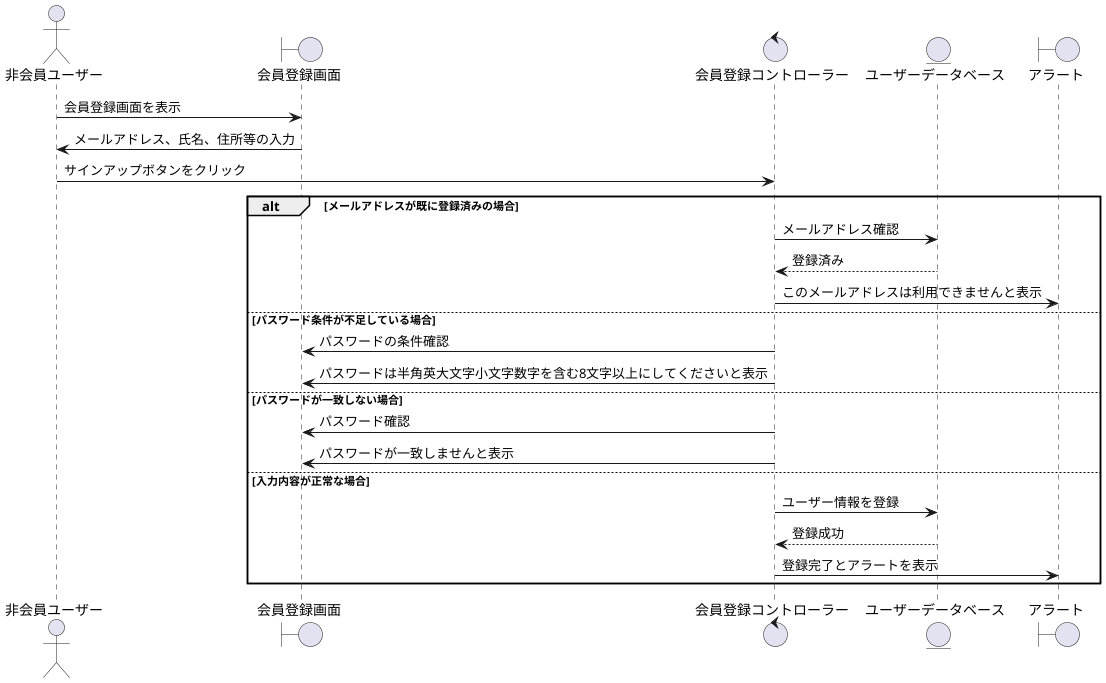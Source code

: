 @startuml kaiin_touroku 
actor "非会員ユーザー" as user
boundary "会員登録画面" as reg
control "会員登録コントローラー" as regc
entity "ユーザーデータベース" as db
boundary "アラート" as alert


user -> reg: 会員登録画面を表示
reg -> user: メールアドレス、氏名、住所等の入力
user -> regc: サインアップボタンをクリック

alt メールアドレスが既に登録済みの場合
    regc -> db: メールアドレス確認
    db --> regc: 登録済み
    regc -> alert: このメールアドレスは利用できませんと表示
else パスワード条件が不足している場合
    regc -> reg: パスワードの条件確認
    regc -> reg: パスワードは半角英大文字小文字数字を含む8文字以上にしてくださいと表示
else パスワードが一致しない場合
    regc -> reg: パスワード確認
    regc -> reg: パスワードが一致しませんと表示
else 入力内容が正常な場合
    regc -> db: ユーザー情報を登録
    db --> regc: 登録成功
    regc -> alert: 登録完了とアラートを表示

end

@enduml
